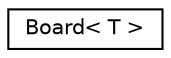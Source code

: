 digraph "Graphical Class Hierarchy"
{
 // LATEX_PDF_SIZE
  edge [fontname="Helvetica",fontsize="10",labelfontname="Helvetica",labelfontsize="10"];
  node [fontname="Helvetica",fontsize="10",shape=record];
  rankdir="LR";
  Node0 [label="Board\< T \>",height=0.2,width=0.4,color="black", fillcolor="white", style="filled",URL="$classBoard.html",tooltip="Board provides an ADT to represent a generic 2D board parameterized over any type."];
}
